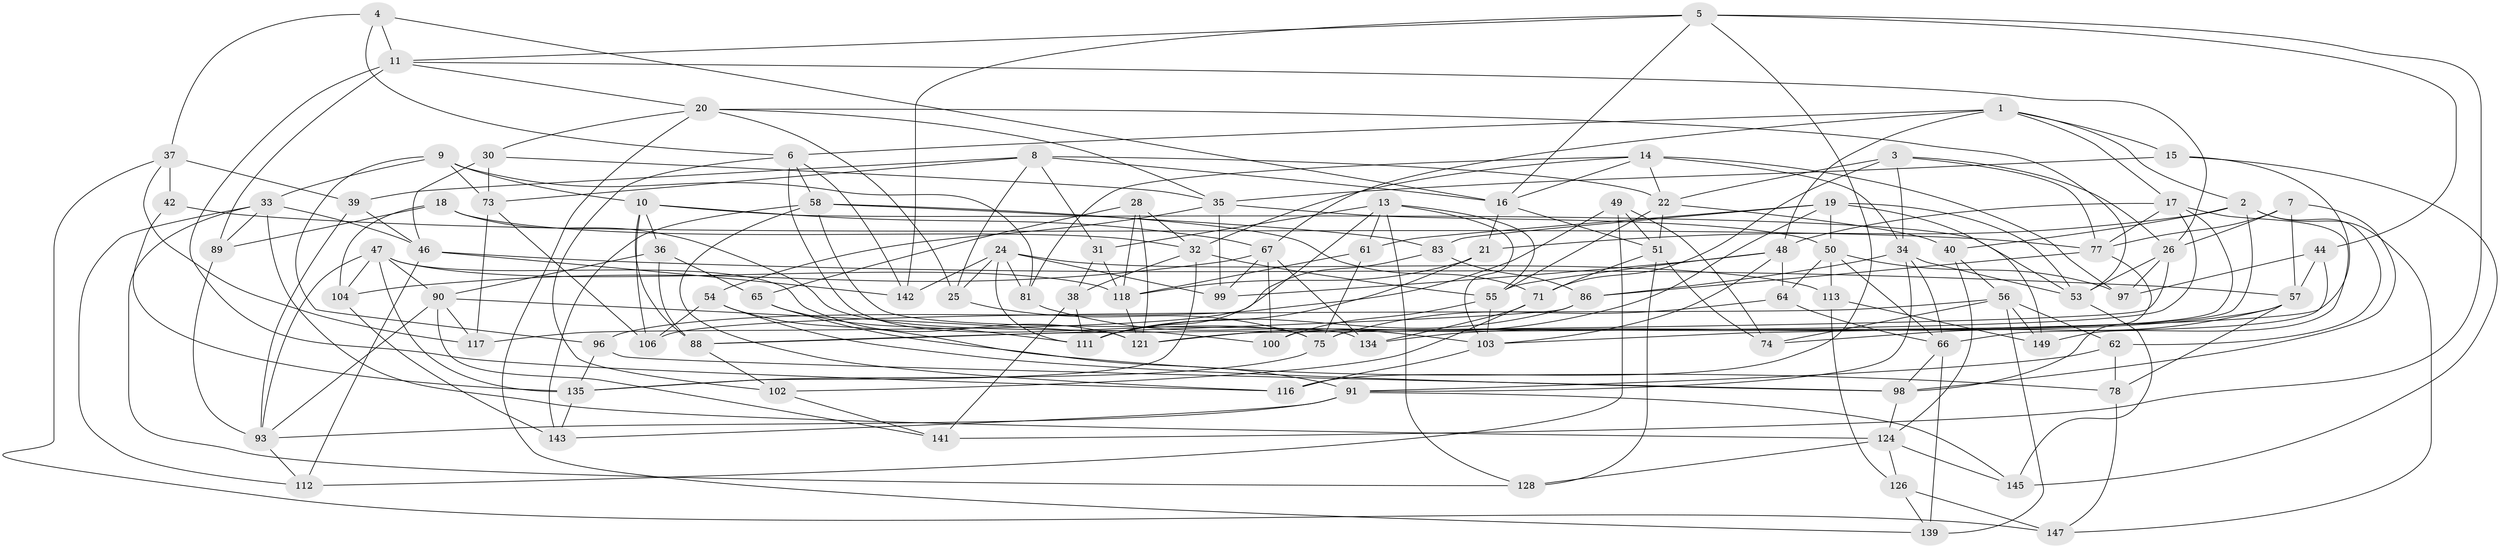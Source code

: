 // original degree distribution, {4: 1.0}
// Generated by graph-tools (version 1.1) at 2025/42/03/06/25 10:42:16]
// undirected, 98 vertices, 243 edges
graph export_dot {
graph [start="1"]
  node [color=gray90,style=filled];
  1 [super="+12"];
  2 [super="+23"];
  3 [super="+108"];
  4;
  5 [super="+59"];
  6 [super="+95"];
  7;
  8 [super="+45"];
  9 [super="+41"];
  10 [super="+69"];
  11 [super="+76"];
  13 [super="+144"];
  14 [super="+27"];
  15;
  16 [super="+110"];
  17 [super="+131"];
  18;
  19 [super="+87"];
  20 [super="+72"];
  21;
  22 [super="+29"];
  24 [super="+63"];
  25;
  26 [super="+109"];
  28;
  30;
  31;
  32 [super="+101"];
  33 [super="+148"];
  34 [super="+43"];
  35 [super="+52"];
  36;
  37 [super="+92"];
  38;
  39;
  40;
  42;
  44;
  46 [super="+132"];
  47 [super="+70"];
  48 [super="+85"];
  49;
  50 [super="+79"];
  51 [super="+123"];
  53 [super="+68"];
  54;
  55 [super="+80"];
  56 [super="+107"];
  57 [super="+105"];
  58 [super="+60"];
  61;
  62;
  64;
  65;
  66 [super="+84"];
  67 [super="+129"];
  71 [super="+138"];
  73 [super="+114"];
  74;
  75 [super="+115"];
  77 [super="+82"];
  78;
  81;
  83;
  86 [super="+120"];
  88 [super="+133"];
  89;
  90 [super="+94"];
  91 [super="+122"];
  93 [super="+119"];
  96;
  97;
  98 [super="+127"];
  99;
  100;
  102;
  103 [super="+130"];
  104;
  106;
  111 [super="+136"];
  112;
  113;
  116;
  117;
  118 [super="+146"];
  121 [super="+137"];
  124 [super="+125"];
  126;
  128;
  134;
  135 [super="+140"];
  139;
  141;
  142;
  143;
  145;
  147;
  149;
  1 -- 15;
  1 -- 48;
  1 -- 2;
  1 -- 6;
  1 -- 17;
  1 -- 67;
  2 -- 147;
  2 -- 21;
  2 -- 40;
  2 -- 75;
  2 -- 62;
  3 -- 26;
  3 -- 34;
  3 -- 22;
  3 -- 71 [weight=2];
  3 -- 77;
  4 -- 16;
  4 -- 37;
  4 -- 11;
  4 -- 6;
  5 -- 116;
  5 -- 142;
  5 -- 44;
  5 -- 141;
  5 -- 11;
  5 -- 16;
  6 -- 75;
  6 -- 102;
  6 -- 142;
  6 -- 58;
  7 -- 57;
  7 -- 26;
  7 -- 98;
  7 -- 77;
  8 -- 25;
  8 -- 73;
  8 -- 39;
  8 -- 31;
  8 -- 22;
  8 -- 16;
  9 -- 73 [weight=2];
  9 -- 10;
  9 -- 96;
  9 -- 81;
  9 -- 33;
  10 -- 88;
  10 -- 36;
  10 -- 67;
  10 -- 53;
  10 -- 106;
  11 -- 20;
  11 -- 89;
  11 -- 26;
  11 -- 116;
  13 -- 31;
  13 -- 103;
  13 -- 61;
  13 -- 128;
  13 -- 55;
  13 -- 111;
  14 -- 16;
  14 -- 97;
  14 -- 81;
  14 -- 32;
  14 -- 34;
  14 -- 22;
  15 -- 35;
  15 -- 145;
  15 -- 103;
  16 -- 51;
  16 -- 21;
  17 -- 100;
  17 -- 121;
  17 -- 48;
  17 -- 77;
  17 -- 149;
  18 -- 104;
  18 -- 89;
  18 -- 100;
  18 -- 32;
  19 -- 121;
  19 -- 61;
  19 -- 149;
  19 -- 83;
  19 -- 53;
  19 -- 50;
  20 -- 25;
  20 -- 35;
  20 -- 139;
  20 -- 30;
  20 -- 53;
  21 -- 111;
  21 -- 118;
  22 -- 40;
  22 -- 55;
  22 -- 51;
  24 -- 25;
  24 -- 111;
  24 -- 142;
  24 -- 81;
  24 -- 99;
  24 -- 113;
  25 -- 75;
  26 -- 88;
  26 -- 97;
  26 -- 53;
  28 -- 32;
  28 -- 65;
  28 -- 121;
  28 -- 118;
  30 -- 35;
  30 -- 73;
  30 -- 46;
  31 -- 38;
  31 -- 118;
  32 -- 135;
  32 -- 38;
  32 -- 55;
  33 -- 124;
  33 -- 46;
  33 -- 89;
  33 -- 128;
  33 -- 112;
  34 -- 91;
  34 -- 86;
  34 -- 53;
  34 -- 66;
  35 -- 50;
  35 -- 99;
  35 -- 54;
  36 -- 65;
  36 -- 88;
  36 -- 90;
  37 -- 42 [weight=2];
  37 -- 147;
  37 -- 117;
  37 -- 39;
  38 -- 111;
  38 -- 141;
  39 -- 46;
  39 -- 93;
  40 -- 124;
  40 -- 56;
  42 -- 135;
  42 -- 77;
  44 -- 66;
  44 -- 97;
  44 -- 57;
  46 -- 112;
  46 -- 142;
  46 -- 57;
  47 -- 135;
  47 -- 90;
  47 -- 104;
  47 -- 93;
  47 -- 118;
  47 -- 121;
  48 -- 64;
  48 -- 99;
  48 -- 55;
  48 -- 103;
  49 -- 112;
  49 -- 74;
  49 -- 96;
  49 -- 51;
  50 -- 64;
  50 -- 97;
  50 -- 113;
  50 -- 66;
  51 -- 74;
  51 -- 128;
  51 -- 71;
  53 -- 145;
  54 -- 106;
  54 -- 78;
  54 -- 98;
  55 -- 100;
  55 -- 103;
  56 -- 62;
  56 -- 149;
  56 -- 139;
  56 -- 106;
  56 -- 74;
  57 -- 74;
  57 -- 134;
  57 -- 78;
  58 -- 71;
  58 -- 83;
  58 -- 134;
  58 -- 116;
  58 -- 143;
  61 -- 118;
  61 -- 75;
  62 -- 78;
  62 -- 91;
  64 -- 75;
  64 -- 66;
  65 -- 91;
  65 -- 111;
  66 -- 139;
  66 -- 98;
  67 -- 134;
  67 -- 104;
  67 -- 99;
  67 -- 100;
  71 -- 102;
  71 -- 134;
  73 -- 117;
  73 -- 106;
  75 -- 135;
  77 -- 98;
  77 -- 86;
  78 -- 147;
  81 -- 103;
  83 -- 117;
  83 -- 86;
  86 -- 88 [weight=2];
  86 -- 111;
  88 -- 102;
  89 -- 93;
  90 -- 117;
  90 -- 93;
  90 -- 141;
  90 -- 121;
  91 -- 143;
  91 -- 145;
  91 -- 93;
  93 -- 112;
  96 -- 98;
  96 -- 135;
  98 -- 124;
  102 -- 141;
  103 -- 116;
  104 -- 143;
  113 -- 149;
  113 -- 126;
  118 -- 121;
  124 -- 128;
  124 -- 145;
  124 -- 126;
  126 -- 147;
  126 -- 139;
  135 -- 143;
}

